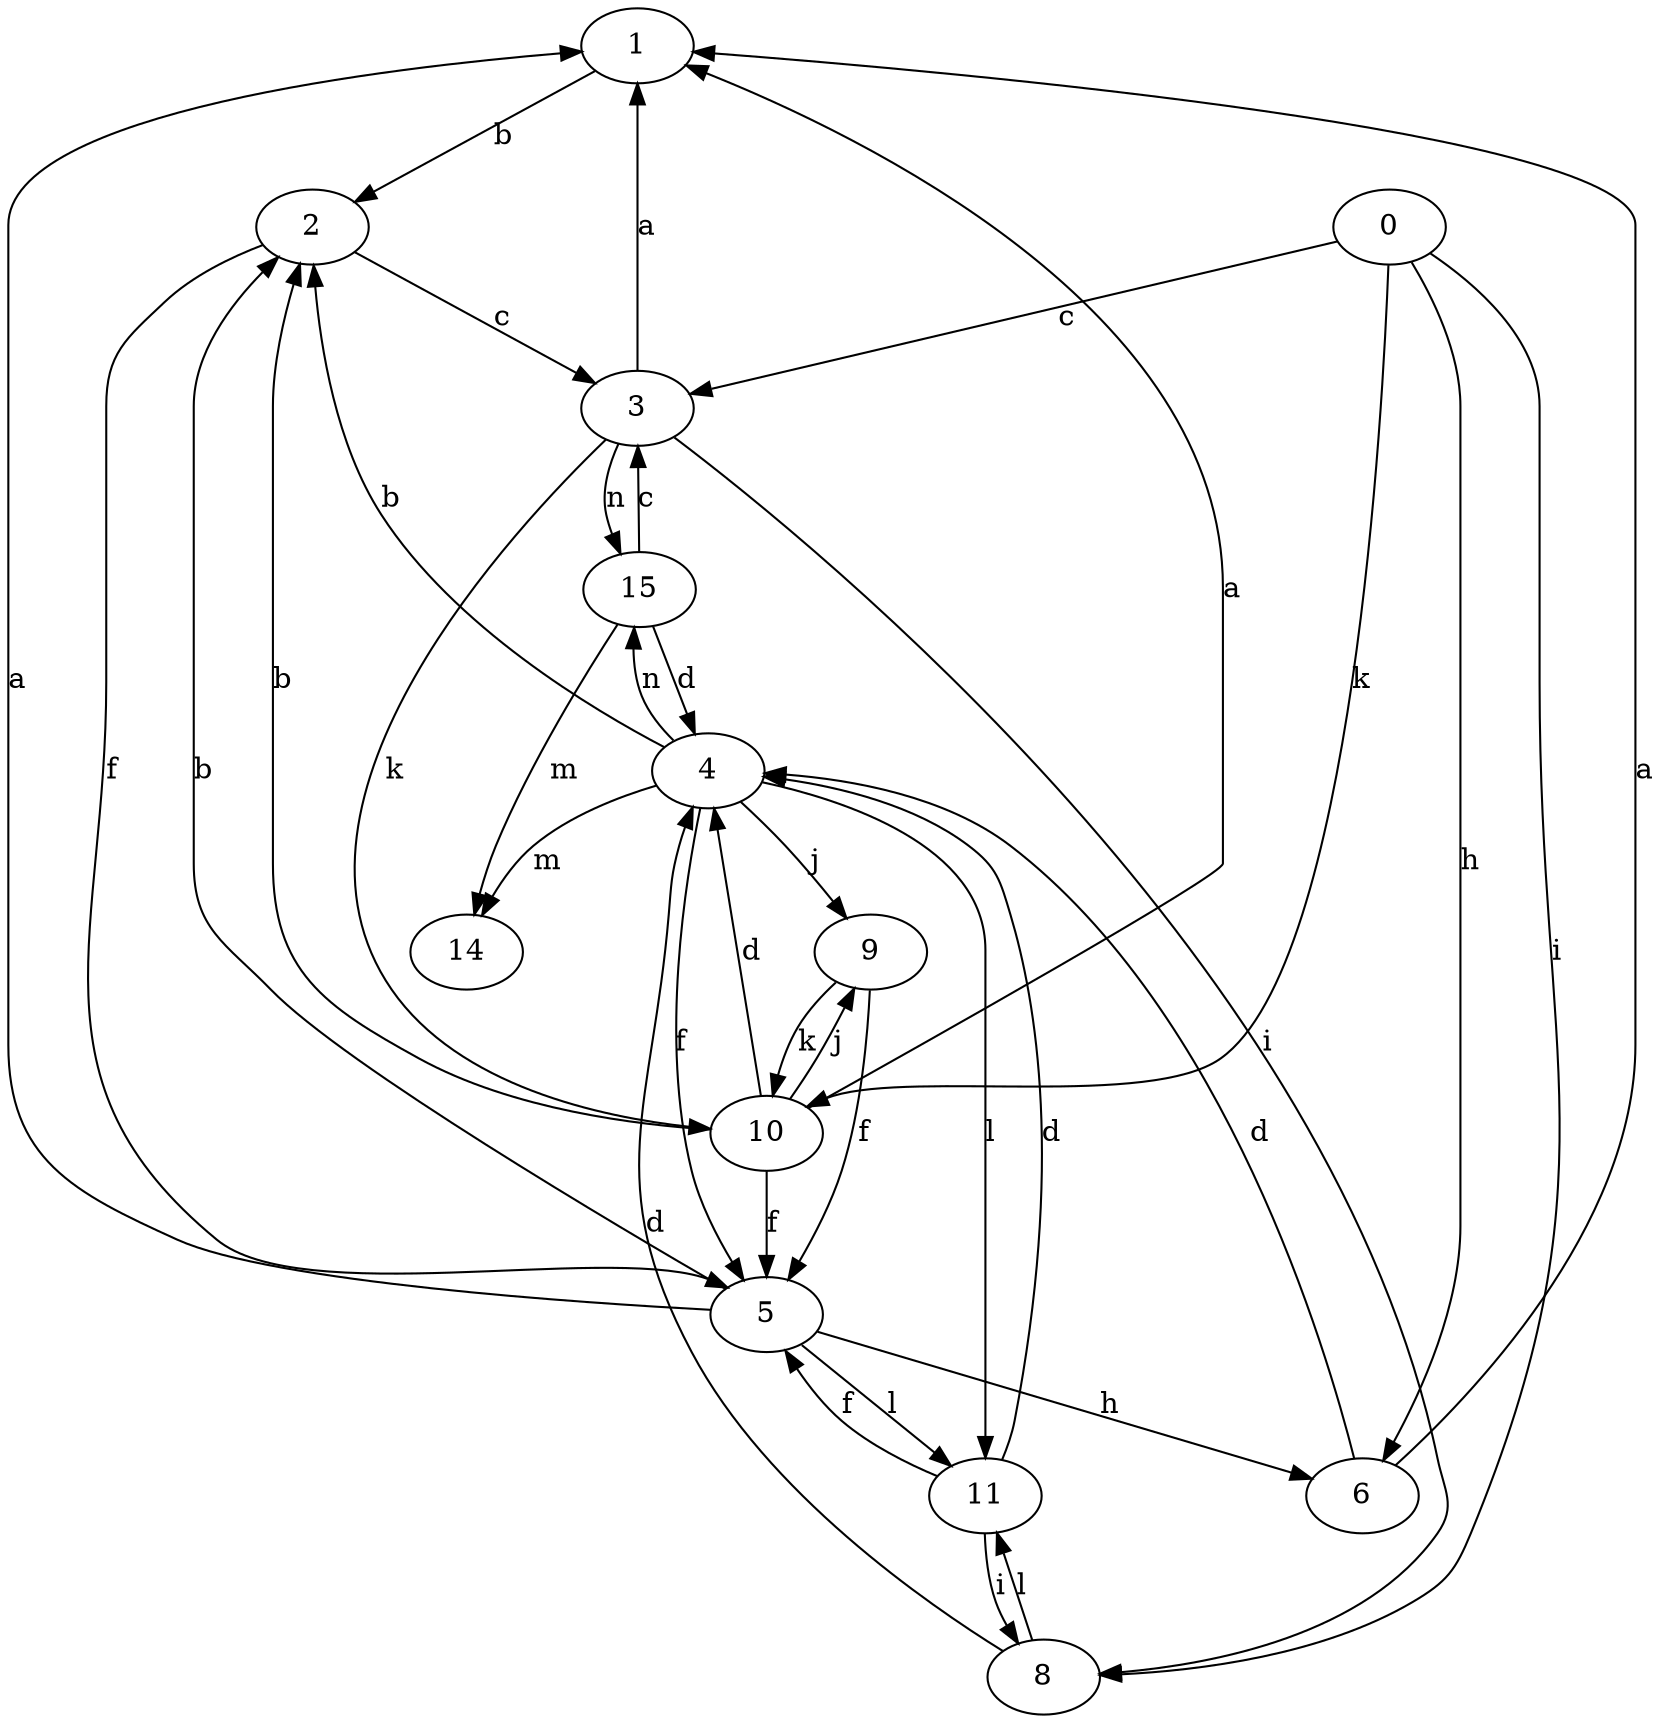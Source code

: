 strict digraph  {
1;
2;
3;
4;
5;
6;
8;
9;
10;
11;
0;
14;
15;
1 -> 2  [label=b];
2 -> 3  [label=c];
2 -> 5  [label=f];
3 -> 1  [label=a];
3 -> 8  [label=i];
3 -> 10  [label=k];
3 -> 15  [label=n];
4 -> 2  [label=b];
4 -> 5  [label=f];
4 -> 9  [label=j];
4 -> 11  [label=l];
4 -> 14  [label=m];
4 -> 15  [label=n];
5 -> 1  [label=a];
5 -> 2  [label=b];
5 -> 6  [label=h];
5 -> 11  [label=l];
6 -> 1  [label=a];
6 -> 4  [label=d];
8 -> 4  [label=d];
8 -> 11  [label=l];
9 -> 5  [label=f];
9 -> 10  [label=k];
10 -> 1  [label=a];
10 -> 2  [label=b];
10 -> 4  [label=d];
10 -> 5  [label=f];
10 -> 9  [label=j];
11 -> 4  [label=d];
11 -> 5  [label=f];
11 -> 8  [label=i];
0 -> 3  [label=c];
0 -> 6  [label=h];
0 -> 8  [label=i];
0 -> 10  [label=k];
15 -> 3  [label=c];
15 -> 4  [label=d];
15 -> 14  [label=m];
}
